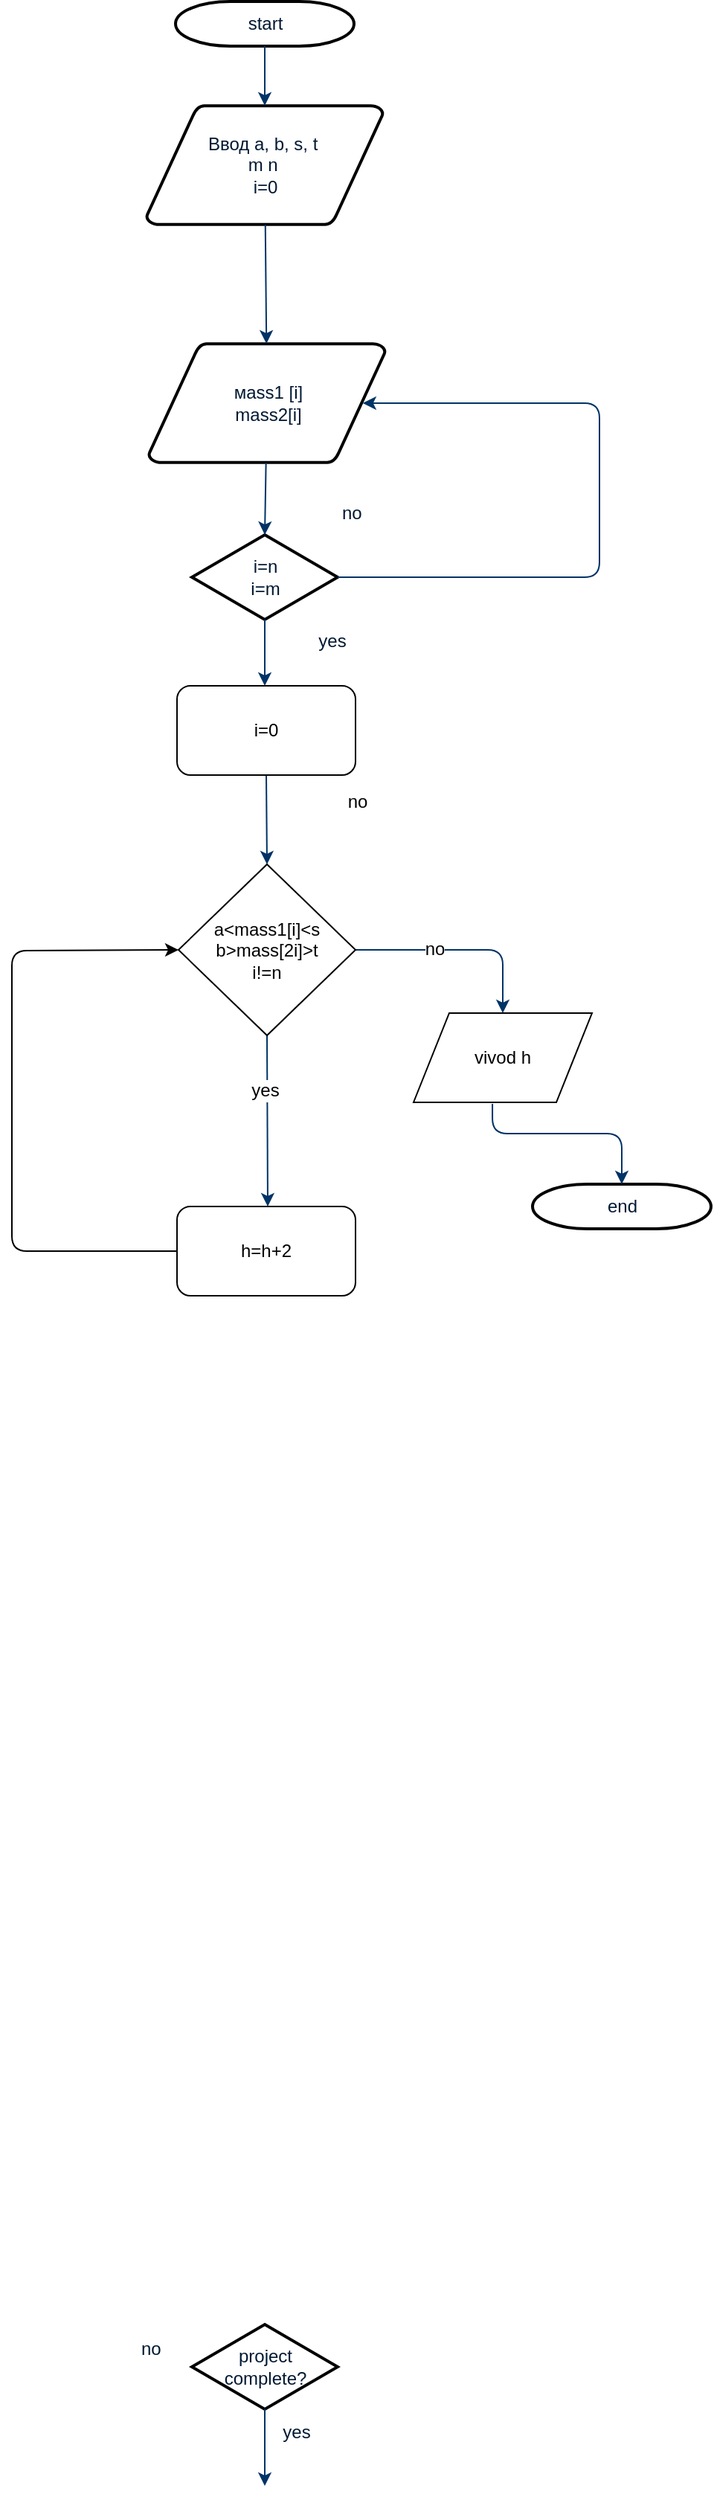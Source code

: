 <mxfile version="12.1.0" type="device" pages="1"><diagram id="6a731a19-8d31-9384-78a2-239565b7b9f0" name="Page-1"><mxGraphModel dx="854" dy="474" grid="1" gridSize="10" guides="1" tooltips="1" connect="1" arrows="1" fold="1" page="1" pageScale="1" pageWidth="1169" pageHeight="827" background="#ffffff" math="0" shadow="0"><root><mxCell id="0"/><mxCell id="1" parent="0"/><mxCell id="2" value="start" style="shape=mxgraph.flowchart.terminator;fillColor=#FFFFFF;strokeColor=#000000;strokeWidth=2;gradientColor=none;gradientDirection=north;fontColor=#001933;fontStyle=0;html=1;" parent="1" vertex="1"><mxGeometry x="260" y="60" width="120" height="30" as="geometry"/></mxCell><mxCell id="3" value="&lt;font style=&quot;vertical-align: inherit&quot;&gt;&lt;font style=&quot;vertical-align: inherit&quot;&gt;&lt;font style=&quot;vertical-align: inherit&quot;&gt;&lt;font style=&quot;vertical-align: inherit&quot;&gt;&lt;font style=&quot;vertical-align: inherit&quot;&gt;&lt;font style=&quot;vertical-align: inherit&quot;&gt;&lt;font style=&quot;vertical-align: inherit&quot;&gt;&lt;font style=&quot;vertical-align: inherit&quot;&gt;&lt;font style=&quot;vertical-align: inherit&quot;&gt;&lt;font style=&quot;vertical-align: inherit&quot;&gt;&lt;font style=&quot;vertical-align: inherit&quot;&gt;&lt;font style=&quot;vertical-align: inherit&quot;&gt;&lt;font style=&quot;vertical-align: inherit&quot;&gt;&lt;font style=&quot;vertical-align: inherit&quot;&gt;&lt;font style=&quot;vertical-align: inherit&quot;&gt;&lt;font style=&quot;vertical-align: inherit&quot;&gt;&lt;font style=&quot;vertical-align: inherit&quot;&gt;&lt;font style=&quot;vertical-align: inherit&quot;&gt;Ввод а, b, s, t&amp;nbsp;&lt;/font&gt;&lt;/font&gt;&lt;/font&gt;&lt;/font&gt;&lt;/font&gt;&lt;/font&gt;&lt;/font&gt;&lt;/font&gt;&lt;br&gt;&lt;font style=&quot;vertical-align: inherit&quot;&gt;&lt;font style=&quot;vertical-align: inherit&quot;&gt;&lt;font style=&quot;vertical-align: inherit&quot;&gt;&lt;font style=&quot;vertical-align: inherit&quot;&gt;&lt;font style=&quot;vertical-align: inherit&quot;&gt;&lt;font style=&quot;vertical-align: inherit&quot;&gt;m n&amp;nbsp;&lt;br&gt;&lt;/font&gt;&lt;/font&gt;&lt;/font&gt;&lt;/font&gt;&lt;/font&gt;&lt;/font&gt;&lt;font style=&quot;vertical-align: inherit&quot;&gt;&lt;font style=&quot;vertical-align: inherit&quot;&gt;i=0&lt;/font&gt;&lt;/font&gt;&lt;br&gt;&lt;/font&gt;&lt;/font&gt;&lt;/font&gt;&lt;/font&gt;&lt;/font&gt;&lt;/font&gt;&lt;/font&gt;&lt;/font&gt;&lt;/font&gt;&lt;/font&gt;" style="shape=mxgraph.flowchart.data;fillColor=#FFFFFF;strokeColor=#000000;strokeWidth=2;gradientColor=none;gradientDirection=north;fontColor=#001933;fontStyle=0;html=1;" parent="1" vertex="1"><mxGeometry x="240.5" y="130" width="159" height="80" as="geometry"/></mxCell><mxCell id="5" value="&lt;font style=&quot;vertical-align: inherit&quot;&gt;&lt;font style=&quot;vertical-align: inherit&quot;&gt;&lt;font style=&quot;vertical-align: inherit&quot;&gt;&lt;font style=&quot;vertical-align: inherit&quot;&gt;&lt;font style=&quot;vertical-align: inherit&quot;&gt;&lt;font style=&quot;vertical-align: inherit&quot;&gt;мass1 [i]&lt;br&gt;mass2[i]&lt;br&gt;&lt;/font&gt;&lt;/font&gt;&lt;/font&gt;&lt;/font&gt;&lt;/font&gt;&lt;/font&gt;" style="shape=mxgraph.flowchart.data;fillColor=#FFFFFF;strokeColor=#000000;strokeWidth=2;gradientColor=none;gradientDirection=north;fontColor=#001933;fontStyle=0;html=1;" parent="1" vertex="1"><mxGeometry x="242" y="290" width="159" height="80" as="geometry"/></mxCell><mxCell id="6" value="&lt;font style=&quot;vertical-align: inherit&quot;&gt;&lt;font style=&quot;vertical-align: inherit&quot;&gt;i=n&lt;br&gt;i=m&lt;br&gt;&lt;/font&gt;&lt;/font&gt;" style="shape=mxgraph.flowchart.decision;fillColor=#FFFFFF;strokeColor=#000000;strokeWidth=2;gradientColor=none;gradientDirection=north;fontColor=#001933;fontStyle=0;html=1;" parent="1" vertex="1"><mxGeometry x="271" y="418.5" width="98" height="57" as="geometry"/></mxCell><mxCell id="7" style="fontColor=#001933;fontStyle=1;strokeColor=#003366;strokeWidth=1;html=1;" parent="1" source="2" target="3" edge="1"><mxGeometry relative="1" as="geometry"/></mxCell><mxCell id="8" style="fontColor=#001933;fontStyle=1;strokeColor=#003366;strokeWidth=1;html=1;" parent="1" source="3" target="5" edge="1"><mxGeometry relative="1" as="geometry"/></mxCell><mxCell id="9" style="entryX=0.5;entryY=0;entryPerimeter=0;fontColor=#001933;fontStyle=1;strokeColor=#003366;strokeWidth=1;html=1;" parent="1" source="5" target="6" edge="1"><mxGeometry relative="1" as="geometry"/></mxCell><mxCell id="10" value="" style="edgeStyle=elbowEdgeStyle;elbow=horizontal;entryX=0.905;entryY=0.5;entryPerimeter=0;exitX=1;exitY=0.5;exitPerimeter=0;fontColor=#001933;fontStyle=1;strokeColor=#003366;strokeWidth=1;html=1;entryDx=0;entryDy=0;" parent="1" source="6" target="5" edge="1"><mxGeometry x="381" y="28.5" width="100" height="100" as="geometry"><mxPoint x="750" y="447" as="sourcePoint"/><mxPoint x="545" y="374" as="targetPoint"/><Array as="points"><mxPoint x="545" y="400"/></Array></mxGeometry></mxCell><mxCell id="11" value="&lt;font style=&quot;vertical-align: inherit&quot;&gt;&lt;font style=&quot;vertical-align: inherit&quot;&gt;no&lt;/font&gt;&lt;/font&gt;" style="text;fontColor=#001933;fontStyle=0;html=1;strokeColor=none;gradientColor=none;fillColor=none;strokeWidth=2;" parent="1" vertex="1"><mxGeometry x="370" y="390" width="40" height="26" as="geometry"/></mxCell><mxCell id="12" value="" style="edgeStyle=elbowEdgeStyle;elbow=horizontal;fontColor=#001933;fontStyle=1;strokeColor=#003366;strokeWidth=1;html=1;" parent="1" source="6" target="u8BGOkYmVDK59An7mJXv-61" edge="1"><mxGeometry width="100" height="100" as="geometry"><mxPoint y="100" as="sourcePoint"/><mxPoint x="320" y="510" as="targetPoint"/></mxGeometry></mxCell><mxCell id="14" value="&lt;font style=&quot;vertical-align: inherit&quot;&gt;&lt;font style=&quot;vertical-align: inherit&quot;&gt;yes&lt;/font&gt;&lt;/font&gt;" style="text;fontColor=#001933;fontStyle=0;html=1;strokeColor=none;gradientColor=none;fillColor=none;strokeWidth=2;align=center;" parent="1" vertex="1"><mxGeometry x="345" y="475.5" width="40" height="26" as="geometry"/></mxCell><mxCell id="17" value="" style="edgeStyle=elbowEdgeStyle;elbow=horizontal;fontColor=#001933;fontStyle=1;strokeColor=#003366;strokeWidth=1;html=1;entryX=0.5;entryY=0;entryDx=0;entryDy=0;exitX=0.5;exitY=1;exitDx=0;exitDy=0;" parent="1" source="u8BGOkYmVDK59An7mJXv-61" target="u8BGOkYmVDK59An7mJXv-55" edge="1"><mxGeometry width="100" height="100" as="geometry"><mxPoint x="322" y="590" as="sourcePoint"/><mxPoint x="320" y="650" as="targetPoint"/></mxGeometry></mxCell><mxCell id="19" value="" style="edgeStyle=elbowEdgeStyle;elbow=horizontal;exitX=1;exitY=0.5;fontColor=#001933;fontStyle=1;strokeColor=#003366;strokeWidth=1;html=1;entryX=0.5;entryY=0;entryDx=0;entryDy=0;exitDx=0;exitDy=0;" parent="1" source="u8BGOkYmVDK59An7mJXv-55" target="u8BGOkYmVDK59An7mJXv-66" edge="1"><mxGeometry width="100" height="100" as="geometry"><mxPoint x="384" y="680" as="sourcePoint"/><mxPoint x="610" y="900" as="targetPoint"/><Array as="points"><mxPoint x="480" y="710"/><mxPoint x="540" y="800"/><mxPoint x="500" y="720"/><mxPoint x="490" y="760"/><mxPoint x="610" y="880"/><mxPoint x="470" y="610"/></Array></mxGeometry></mxCell><mxCell id="u8BGOkYmVDK59An7mJXv-56" value="no" style="text;html=1;resizable=0;points=[];align=center;verticalAlign=middle;labelBackgroundColor=#ffffff;" vertex="1" connectable="0" parent="19"><mxGeometry relative="1" as="geometry"><mxPoint x="-70" y="-100" as="offset"/></mxGeometry></mxCell><mxCell id="u8BGOkYmVDK59An7mJXv-70" value="no" style="text;html=1;resizable=0;points=[];align=center;verticalAlign=middle;labelBackgroundColor=#ffffff;" vertex="1" connectable="0" parent="19"><mxGeometry relative="1" as="geometry"><mxPoint x="-18" y="-1" as="offset"/></mxGeometry></mxCell><mxCell id="21" value="" style="edgeStyle=elbowEdgeStyle;elbow=horizontal;fontColor=#001933;fontStyle=1;strokeColor=#003366;strokeWidth=1;html=1;exitX=0.5;exitY=1;exitDx=0;exitDy=0;" parent="1" source="u8BGOkYmVDK59An7mJXv-55" target="u8BGOkYmVDK59An7mJXv-63" edge="1"><mxGeometry width="100" height="100" as="geometry"><mxPoint x="321" y="720" as="sourcePoint"/><mxPoint x="321" y="796" as="targetPoint"/><Array as="points"><mxPoint x="322" y="820"/><mxPoint x="342" y="810"/><mxPoint x="321" y="770"/></Array></mxGeometry></mxCell><mxCell id="u8BGOkYmVDK59An7mJXv-60" value="yes" style="text;html=1;resizable=0;points=[];align=center;verticalAlign=middle;labelBackgroundColor=#ffffff;" vertex="1" connectable="0" parent="21"><mxGeometry relative="1" as="geometry"><mxPoint x="-2" y="-21" as="offset"/></mxGeometry></mxCell><mxCell id="37" value="project&#10;complete?" style="shape=mxgraph.flowchart.decision;fillColor=#FFFFFF;strokeColor=#000000;strokeWidth=2;gradientColor=none;gradientDirection=north;fontColor=#001933;fontStyle=0;html=1;" parent="1" vertex="1"><mxGeometry x="271" y="1621.5" width="98" height="57" as="geometry"/></mxCell><mxCell id="40" value="end" style="shape=mxgraph.flowchart.terminator;fillColor=#FFFFFF;strokeColor=#000000;strokeWidth=2;gradientColor=none;gradientDirection=north;fontColor=#001933;fontStyle=0;html=1;" parent="1" vertex="1"><mxGeometry x="500" y="855" width="120" height="30" as="geometry"/></mxCell><mxCell id="42" value="" style="edgeStyle=elbowEdgeStyle;elbow=vertical;exitX=0.5;exitY=1;exitPerimeter=0;entryX=0.5;entryY=0;entryPerimeter=0;fontColor=#001933;fontStyle=1;strokeColor=#003366;strokeWidth=1;html=1;" parent="1" source="37" edge="1"><mxGeometry width="100" height="100" as="geometry"><mxPoint y="100" as="sourcePoint"/><mxPoint x="320" y="1730" as="targetPoint"/></mxGeometry></mxCell><mxCell id="43" value="" style="edgeStyle=elbowEdgeStyle;elbow=vertical;exitX=0.442;exitY=1.017;exitPerimeter=0;entryX=0.5;entryY=0;entryPerimeter=0;fontColor=#001933;fontStyle=1;strokeColor=#003366;strokeWidth=1;html=1;exitDx=0;exitDy=0;" parent="1" source="u8BGOkYmVDK59An7mJXv-66" target="40" edge="1"><mxGeometry x="280" y="-850" width="100" height="100" as="geometry"><mxPoint x="600" y="960" as="sourcePoint"/><mxPoint x="380" y="-850" as="targetPoint"/><Array as="points"><mxPoint x="500" y="821"/></Array></mxGeometry></mxCell><mxCell id="53" value="yes" style="text;fontColor=#001933;fontStyle=0;html=1;strokeColor=none;gradientColor=none;fillColor=none;strokeWidth=2;align=center;" parent="1" vertex="1"><mxGeometry x="321" y="1680" width="40" height="26" as="geometry"/></mxCell><mxCell id="55" value="no" style="text;fontColor=#001933;fontStyle=0;html=1;strokeColor=none;gradientColor=none;fillColor=none;strokeWidth=2;" parent="1" vertex="1"><mxGeometry x="235" y="1624" width="40" height="26" as="geometry"/></mxCell><mxCell id="u8BGOkYmVDK59An7mJXv-55" value="a&amp;lt;mass1[i]&amp;lt;s&lt;br&gt;b&amp;gt;mass[2i]&amp;gt;t&lt;br&gt;i!=n" style="rhombus;whiteSpace=wrap;html=1;" vertex="1" parent="1"><mxGeometry x="262" y="640" width="119" height="115" as="geometry"/></mxCell><mxCell id="u8BGOkYmVDK59An7mJXv-61" value="i=0" style="rounded=1;whiteSpace=wrap;html=1;" vertex="1" parent="1"><mxGeometry x="261" y="520" width="120" height="60" as="geometry"/></mxCell><mxCell id="u8BGOkYmVDK59An7mJXv-63" value="h=h+2" style="rounded=1;whiteSpace=wrap;html=1;" vertex="1" parent="1"><mxGeometry x="261" y="870" width="120" height="60" as="geometry"/></mxCell><mxCell id="u8BGOkYmVDK59An7mJXv-65" value="" style="endArrow=classic;html=1;exitX=0;exitY=0.5;exitDx=0;exitDy=0;entryX=0;entryY=0.5;entryDx=0;entryDy=0;" edge="1" parent="1" source="u8BGOkYmVDK59An7mJXv-63" target="u8BGOkYmVDK59An7mJXv-55"><mxGeometry width="50" height="50" relative="1" as="geometry"><mxPoint x="160" y="860" as="sourcePoint"/><mxPoint x="210" y="810" as="targetPoint"/><Array as="points"><mxPoint x="150" y="900"/><mxPoint x="150" y="740"/><mxPoint x="150" y="698"/></Array></mxGeometry></mxCell><mxCell id="u8BGOkYmVDK59An7mJXv-66" value="vivod h" style="shape=parallelogram;perimeter=parallelogramPerimeter;whiteSpace=wrap;html=1;" vertex="1" parent="1"><mxGeometry x="420" y="740" width="120" height="60" as="geometry"/></mxCell></root></mxGraphModel></diagram></mxfile>